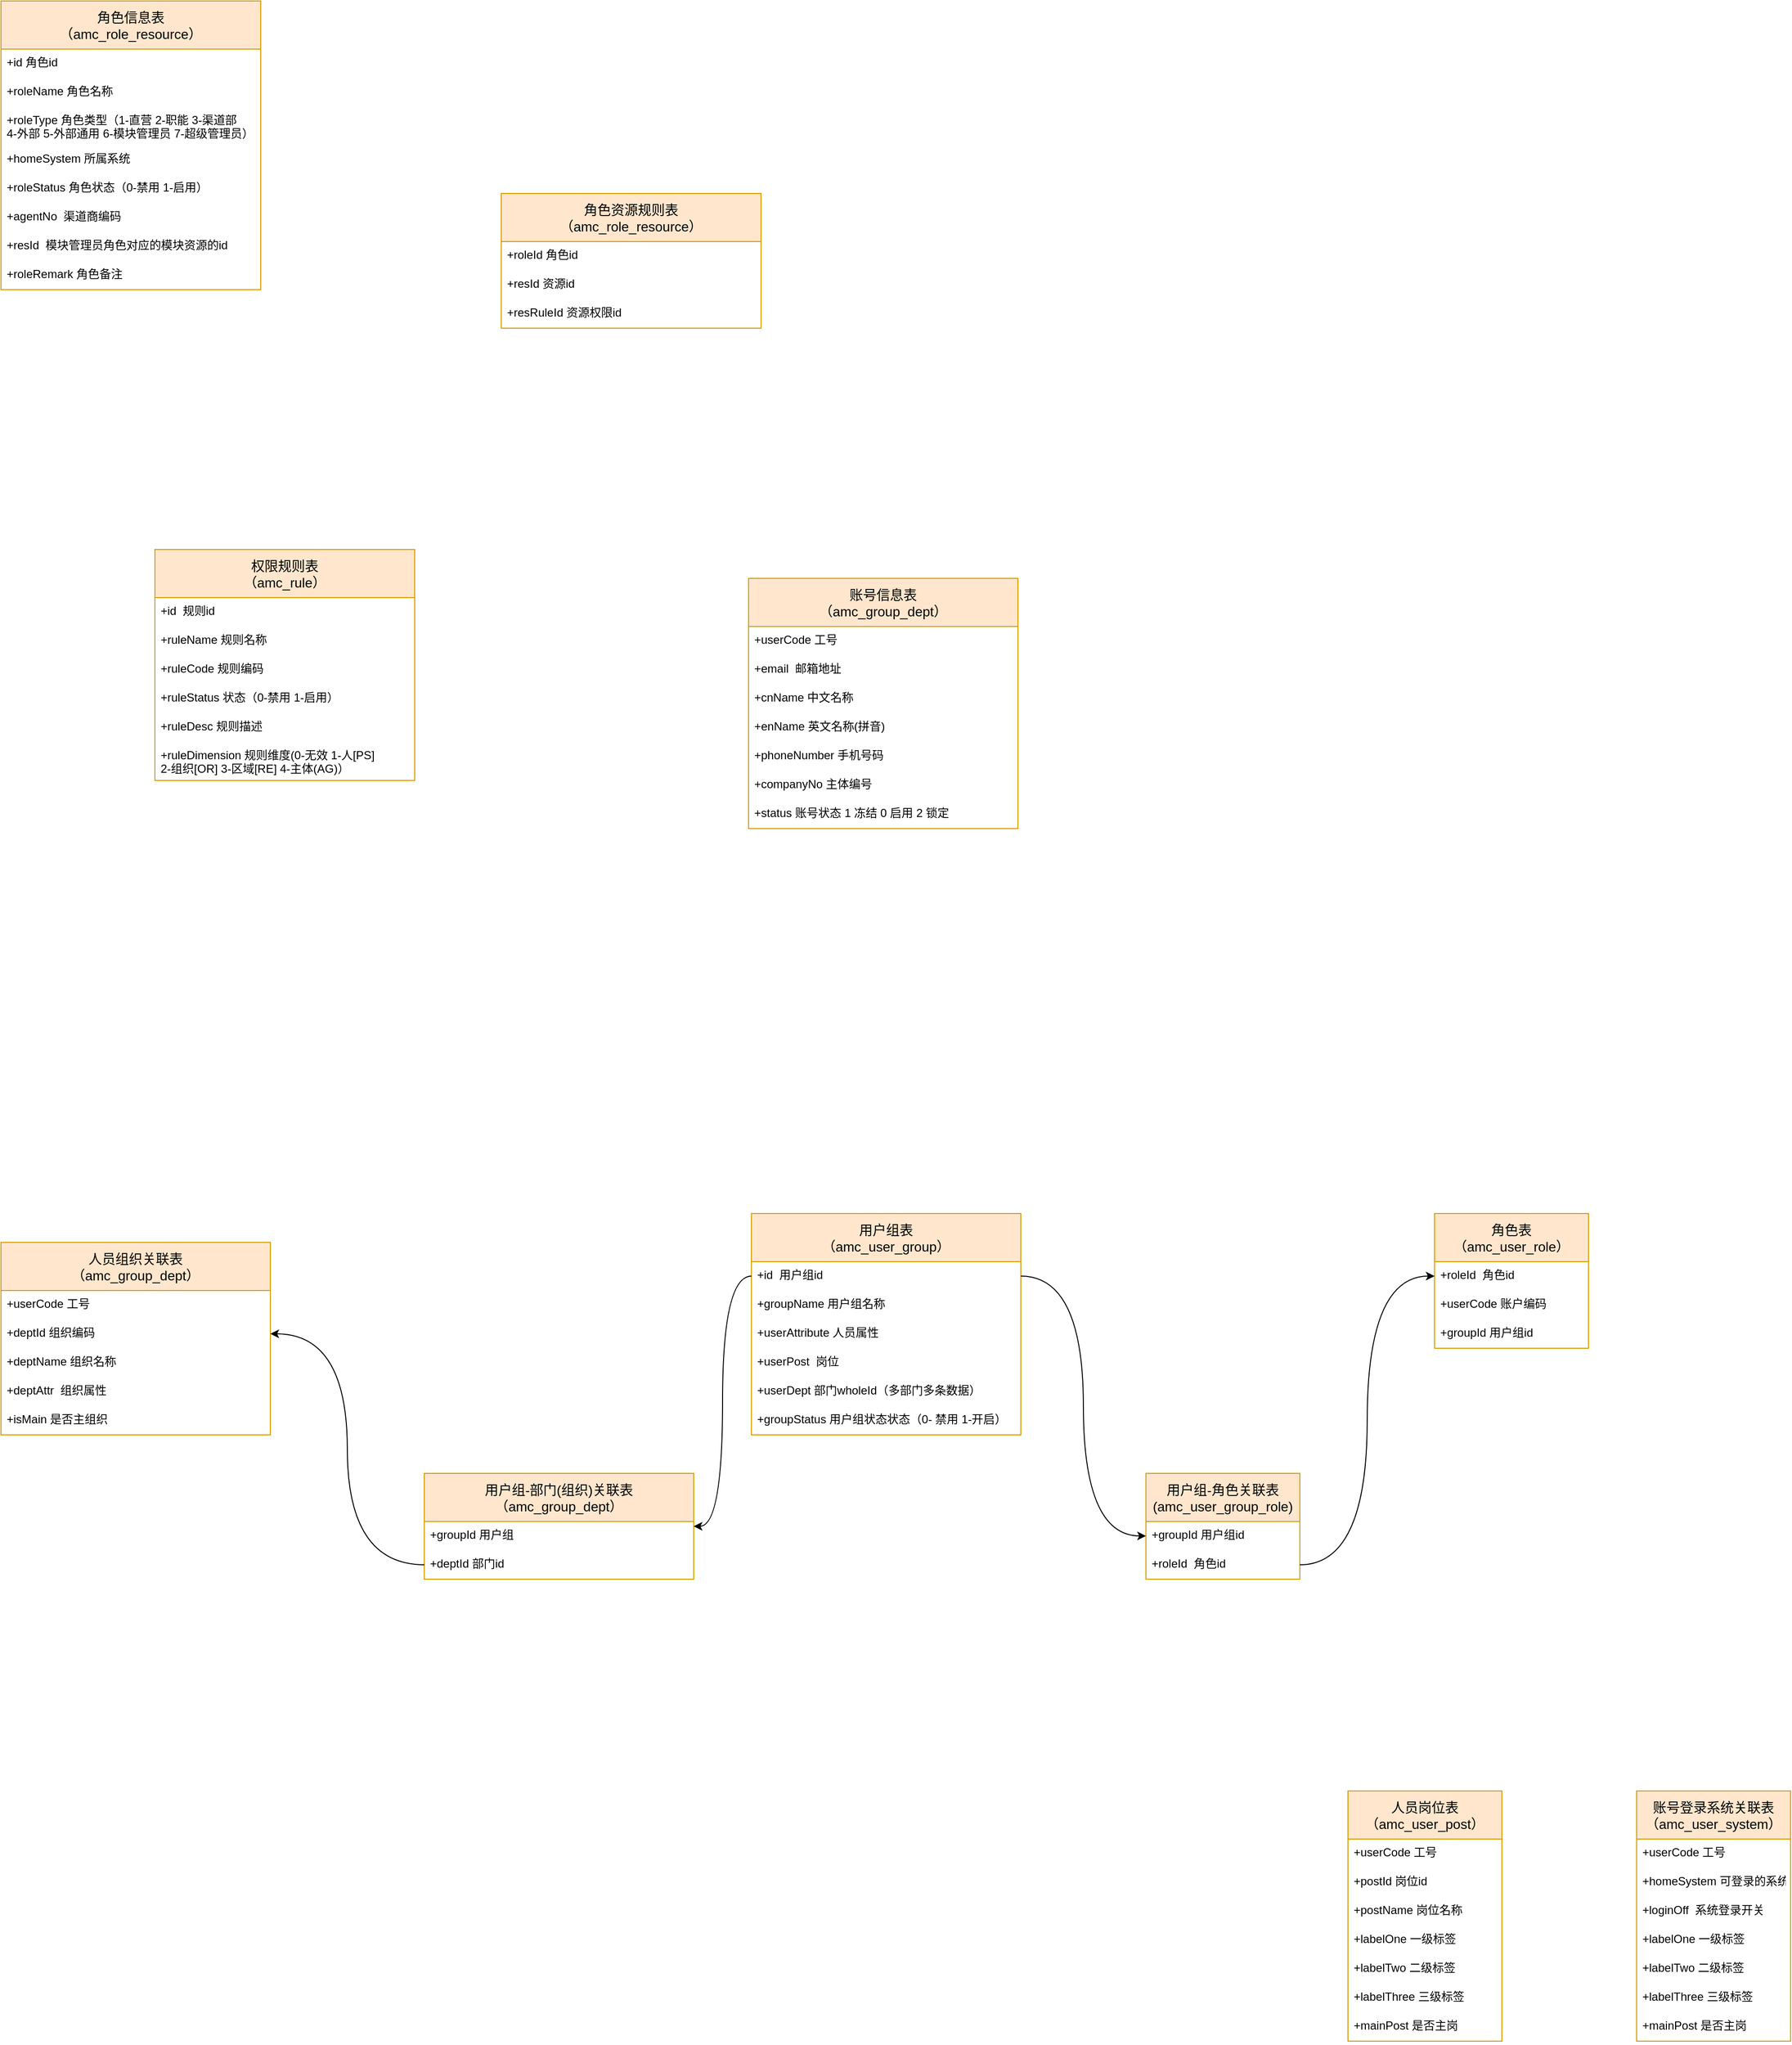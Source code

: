 <mxfile version="20.6.2" type="github"><diagram id="-9A7kYpHKUTulMZGhSV-" name="第 1 页"><mxGraphModel dx="2423" dy="2750" grid="1" gridSize="10" guides="1" tooltips="1" connect="1" arrows="1" fold="1" page="1" pageScale="1" pageWidth="827" pageHeight="1169" math="0" shadow="0"><root><mxCell id="0"/><mxCell id="1" parent="0"/><mxCell id="b-EaO_gphr59r_hB4Qln-1" value="角色表&#10;（amc_user_role）" style="swimlane;fontStyle=0;childLayout=stackLayout;horizontal=1;startSize=50;horizontalStack=0;resizeParent=1;resizeParentMax=0;resizeLast=0;collapsible=1;marginBottom=0;align=center;fontSize=14;fillColor=#ffe6cc;strokeColor=#d79b00;" parent="1" vertex="1"><mxGeometry x="160" y="-320" width="160" height="140" as="geometry"/></mxCell><mxCell id="b-EaO_gphr59r_hB4Qln-7" value="+roleId  角色id" style="text;strokeColor=none;fillColor=none;spacingLeft=4;spacingRight=4;overflow=hidden;rotatable=0;points=[[0,0.5],[1,0.5]];portConstraint=eastwest;fontSize=12;" parent="b-EaO_gphr59r_hB4Qln-1" vertex="1"><mxGeometry y="50" width="160" height="30" as="geometry"/></mxCell><mxCell id="b-EaO_gphr59r_hB4Qln-2" value="+userCode 账户编码" style="text;strokeColor=none;fillColor=none;spacingLeft=4;spacingRight=4;overflow=hidden;rotatable=0;points=[[0,0.5],[1,0.5]];portConstraint=eastwest;fontSize=12;" parent="b-EaO_gphr59r_hB4Qln-1" vertex="1"><mxGeometry y="80" width="160" height="30" as="geometry"/></mxCell><mxCell id="b-EaO_gphr59r_hB4Qln-12" value="+groupId 用户组id" style="text;strokeColor=none;fillColor=none;spacingLeft=4;spacingRight=4;overflow=hidden;rotatable=0;points=[[0,0.5],[1,0.5]];portConstraint=eastwest;fontSize=12;" parent="b-EaO_gphr59r_hB4Qln-1" vertex="1"><mxGeometry y="110" width="160" height="30" as="geometry"/></mxCell><mxCell id="DFz6cAXaERrvMMqx2b_M-1" value="人员岗位表&#10;（amc_user_post）" style="swimlane;fontStyle=0;childLayout=stackLayout;horizontal=1;startSize=50;horizontalStack=0;resizeParent=1;resizeParentMax=0;resizeLast=0;collapsible=1;marginBottom=0;align=center;fontSize=14;fillColor=#ffe6cc;strokeColor=#d79b00;" vertex="1" parent="1"><mxGeometry x="70" y="280" width="160" height="260" as="geometry"/></mxCell><mxCell id="DFz6cAXaERrvMMqx2b_M-2" value="+userCode 工号" style="text;strokeColor=none;fillColor=none;spacingLeft=4;spacingRight=4;overflow=hidden;rotatable=0;points=[[0,0.5],[1,0.5]];portConstraint=eastwest;fontSize=12;" vertex="1" parent="DFz6cAXaERrvMMqx2b_M-1"><mxGeometry y="50" width="160" height="30" as="geometry"/></mxCell><mxCell id="DFz6cAXaERrvMMqx2b_M-3" value="+postId 岗位id" style="text;strokeColor=none;fillColor=none;spacingLeft=4;spacingRight=4;overflow=hidden;rotatable=0;points=[[0,0.5],[1,0.5]];portConstraint=eastwest;fontSize=12;" vertex="1" parent="DFz6cAXaERrvMMqx2b_M-1"><mxGeometry y="80" width="160" height="30" as="geometry"/></mxCell><mxCell id="DFz6cAXaERrvMMqx2b_M-4" value="+postName 岗位名称" style="text;strokeColor=none;fillColor=none;spacingLeft=4;spacingRight=4;overflow=hidden;rotatable=0;points=[[0,0.5],[1,0.5]];portConstraint=eastwest;fontSize=12;" vertex="1" parent="DFz6cAXaERrvMMqx2b_M-1"><mxGeometry y="110" width="160" height="30" as="geometry"/></mxCell><mxCell id="DFz6cAXaERrvMMqx2b_M-5" value="+labelOne 一级标签" style="text;strokeColor=none;fillColor=none;spacingLeft=4;spacingRight=4;overflow=hidden;rotatable=0;points=[[0,0.5],[1,0.5]];portConstraint=eastwest;fontSize=12;" vertex="1" parent="DFz6cAXaERrvMMqx2b_M-1"><mxGeometry y="140" width="160" height="30" as="geometry"/></mxCell><mxCell id="DFz6cAXaERrvMMqx2b_M-6" value="+labelTwo 二级标签" style="text;strokeColor=none;fillColor=none;spacingLeft=4;spacingRight=4;overflow=hidden;rotatable=0;points=[[0,0.5],[1,0.5]];portConstraint=eastwest;fontSize=12;" vertex="1" parent="DFz6cAXaERrvMMqx2b_M-1"><mxGeometry y="170" width="160" height="30" as="geometry"/></mxCell><mxCell id="DFz6cAXaERrvMMqx2b_M-8" value="+labelThree 三级标签" style="text;strokeColor=none;fillColor=none;spacingLeft=4;spacingRight=4;overflow=hidden;rotatable=0;points=[[0,0.5],[1,0.5]];portConstraint=eastwest;fontSize=12;" vertex="1" parent="DFz6cAXaERrvMMqx2b_M-1"><mxGeometry y="200" width="160" height="30" as="geometry"/></mxCell><mxCell id="DFz6cAXaERrvMMqx2b_M-7" value="+mainPost 是否主岗" style="text;strokeColor=none;fillColor=none;spacingLeft=4;spacingRight=4;overflow=hidden;rotatable=0;points=[[0,0.5],[1,0.5]];portConstraint=eastwest;fontSize=12;" vertex="1" parent="DFz6cAXaERrvMMqx2b_M-1"><mxGeometry y="230" width="160" height="30" as="geometry"/></mxCell><mxCell id="DFz6cAXaERrvMMqx2b_M-9" value="账号登录系统关联表&#10;（amc_user_system）" style="swimlane;fontStyle=0;childLayout=stackLayout;horizontal=1;startSize=50;horizontalStack=0;resizeParent=1;resizeParentMax=0;resizeLast=0;collapsible=1;marginBottom=0;align=center;fontSize=14;fillColor=#ffe6cc;strokeColor=#d79b00;" vertex="1" parent="1"><mxGeometry x="370" y="280" width="160" height="260" as="geometry"/></mxCell><mxCell id="DFz6cAXaERrvMMqx2b_M-10" value="+userCode 工号" style="text;strokeColor=none;fillColor=none;spacingLeft=4;spacingRight=4;overflow=hidden;rotatable=0;points=[[0,0.5],[1,0.5]];portConstraint=eastwest;fontSize=12;" vertex="1" parent="DFz6cAXaERrvMMqx2b_M-9"><mxGeometry y="50" width="160" height="30" as="geometry"/></mxCell><mxCell id="DFz6cAXaERrvMMqx2b_M-11" value="+homeSystem 可登录的系统" style="text;strokeColor=none;fillColor=none;spacingLeft=4;spacingRight=4;overflow=hidden;rotatable=0;points=[[0,0.5],[1,0.5]];portConstraint=eastwest;fontSize=12;" vertex="1" parent="DFz6cAXaERrvMMqx2b_M-9"><mxGeometry y="80" width="160" height="30" as="geometry"/></mxCell><mxCell id="DFz6cAXaERrvMMqx2b_M-12" value="+loginOff  系统登录开关" style="text;strokeColor=none;fillColor=none;spacingLeft=4;spacingRight=4;overflow=hidden;rotatable=0;points=[[0,0.5],[1,0.5]];portConstraint=eastwest;fontSize=12;" vertex="1" parent="DFz6cAXaERrvMMqx2b_M-9"><mxGeometry y="110" width="160" height="30" as="geometry"/></mxCell><mxCell id="DFz6cAXaERrvMMqx2b_M-13" value="+labelOne 一级标签" style="text;strokeColor=none;fillColor=none;spacingLeft=4;spacingRight=4;overflow=hidden;rotatable=0;points=[[0,0.5],[1,0.5]];portConstraint=eastwest;fontSize=12;" vertex="1" parent="DFz6cAXaERrvMMqx2b_M-9"><mxGeometry y="140" width="160" height="30" as="geometry"/></mxCell><mxCell id="DFz6cAXaERrvMMqx2b_M-14" value="+labelTwo 二级标签" style="text;strokeColor=none;fillColor=none;spacingLeft=4;spacingRight=4;overflow=hidden;rotatable=0;points=[[0,0.5],[1,0.5]];portConstraint=eastwest;fontSize=12;" vertex="1" parent="DFz6cAXaERrvMMqx2b_M-9"><mxGeometry y="170" width="160" height="30" as="geometry"/></mxCell><mxCell id="DFz6cAXaERrvMMqx2b_M-15" value="+labelThree 三级标签" style="text;strokeColor=none;fillColor=none;spacingLeft=4;spacingRight=4;overflow=hidden;rotatable=0;points=[[0,0.5],[1,0.5]];portConstraint=eastwest;fontSize=12;" vertex="1" parent="DFz6cAXaERrvMMqx2b_M-9"><mxGeometry y="200" width="160" height="30" as="geometry"/></mxCell><mxCell id="DFz6cAXaERrvMMqx2b_M-16" value="+mainPost 是否主岗" style="text;strokeColor=none;fillColor=none;spacingLeft=4;spacingRight=4;overflow=hidden;rotatable=0;points=[[0,0.5],[1,0.5]];portConstraint=eastwest;fontSize=12;" vertex="1" parent="DFz6cAXaERrvMMqx2b_M-9"><mxGeometry y="230" width="160" height="30" as="geometry"/></mxCell><mxCell id="DFz6cAXaERrvMMqx2b_M-17" value="用户组-角色关联表&#10;(amc_user_group_role)" style="swimlane;fontStyle=0;childLayout=stackLayout;horizontal=1;startSize=50;horizontalStack=0;resizeParent=1;resizeParentMax=0;resizeLast=0;collapsible=1;marginBottom=0;align=center;fontSize=14;fillColor=#ffe6cc;strokeColor=#d79b00;" vertex="1" parent="1"><mxGeometry x="-140" y="-50" width="160" height="110" as="geometry"/></mxCell><mxCell id="DFz6cAXaERrvMMqx2b_M-18" value="+groupId 用户组id" style="text;strokeColor=none;fillColor=none;spacingLeft=4;spacingRight=4;overflow=hidden;rotatable=0;points=[[0,0.5],[1,0.5]];portConstraint=eastwest;fontSize=12;" vertex="1" parent="DFz6cAXaERrvMMqx2b_M-17"><mxGeometry y="50" width="160" height="30" as="geometry"/></mxCell><mxCell id="DFz6cAXaERrvMMqx2b_M-19" value="+roleId  角色id" style="text;strokeColor=none;fillColor=none;spacingLeft=4;spacingRight=4;overflow=hidden;rotatable=0;points=[[0,0.5],[1,0.5]];portConstraint=eastwest;fontSize=12;" vertex="1" parent="DFz6cAXaERrvMMqx2b_M-17"><mxGeometry y="80" width="160" height="30" as="geometry"/></mxCell><mxCell id="DFz6cAXaERrvMMqx2b_M-25" value="用户组表&#10;（amc_user_group）" style="swimlane;fontStyle=0;childLayout=stackLayout;horizontal=1;startSize=50;horizontalStack=0;resizeParent=1;resizeParentMax=0;resizeLast=0;collapsible=1;marginBottom=0;align=center;fontSize=14;fillColor=#ffe6cc;strokeColor=#d79b00;" vertex="1" parent="1"><mxGeometry x="-550" y="-320" width="280" height="230" as="geometry"/></mxCell><mxCell id="DFz6cAXaERrvMMqx2b_M-55" value="+id  用户组id" style="text;strokeColor=none;fillColor=none;spacingLeft=4;spacingRight=4;overflow=hidden;rotatable=0;points=[[0,0.5],[1,0.5]];portConstraint=eastwest;fontSize=12;" vertex="1" parent="DFz6cAXaERrvMMqx2b_M-25"><mxGeometry y="50" width="280" height="30" as="geometry"/></mxCell><mxCell id="DFz6cAXaERrvMMqx2b_M-26" value="+groupName 用户组名称" style="text;strokeColor=none;fillColor=none;spacingLeft=4;spacingRight=4;overflow=hidden;rotatable=0;points=[[0,0.5],[1,0.5]];portConstraint=eastwest;fontSize=12;" vertex="1" parent="DFz6cAXaERrvMMqx2b_M-25"><mxGeometry y="80" width="280" height="30" as="geometry"/></mxCell><mxCell id="DFz6cAXaERrvMMqx2b_M-27" value="+userAttribute 人员属性" style="text;strokeColor=none;fillColor=none;spacingLeft=4;spacingRight=4;overflow=hidden;rotatable=0;points=[[0,0.5],[1,0.5]];portConstraint=eastwest;fontSize=12;" vertex="1" parent="DFz6cAXaERrvMMqx2b_M-25"><mxGeometry y="110" width="280" height="30" as="geometry"/></mxCell><mxCell id="DFz6cAXaERrvMMqx2b_M-28" value="+userPost  岗位" style="text;strokeColor=none;fillColor=none;spacingLeft=4;spacingRight=4;overflow=hidden;rotatable=0;points=[[0,0.5],[1,0.5]];portConstraint=eastwest;fontSize=12;" vertex="1" parent="DFz6cAXaERrvMMqx2b_M-25"><mxGeometry y="140" width="280" height="30" as="geometry"/></mxCell><mxCell id="DFz6cAXaERrvMMqx2b_M-29" value="+userDept 部门wholeId（多部门多条数据）" style="text;strokeColor=none;fillColor=none;spacingLeft=4;spacingRight=4;overflow=hidden;rotatable=0;points=[[0,0.5],[1,0.5]];portConstraint=eastwest;fontSize=12;" vertex="1" parent="DFz6cAXaERrvMMqx2b_M-25"><mxGeometry y="170" width="280" height="30" as="geometry"/></mxCell><mxCell id="DFz6cAXaERrvMMqx2b_M-31" value="+groupStatus 用户组状态状态（0- 禁用 1-开启）" style="text;strokeColor=none;fillColor=none;spacingLeft=4;spacingRight=4;overflow=hidden;rotatable=0;points=[[0,0.5],[1,0.5]];portConstraint=eastwest;fontSize=12;" vertex="1" parent="DFz6cAXaERrvMMqx2b_M-25"><mxGeometry y="200" width="280" height="30" as="geometry"/></mxCell><mxCell id="DFz6cAXaERrvMMqx2b_M-32" value="用户组-部门(组织)关联表&#10;（amc_group_dept）" style="swimlane;fontStyle=0;childLayout=stackLayout;horizontal=1;startSize=50;horizontalStack=0;resizeParent=1;resizeParentMax=0;resizeLast=0;collapsible=1;marginBottom=0;align=center;fontSize=14;fillColor=#ffe6cc;strokeColor=#d79b00;" vertex="1" parent="1"><mxGeometry x="-890" y="-50" width="280" height="110" as="geometry"/></mxCell><mxCell id="DFz6cAXaERrvMMqx2b_M-33" value="+groupId 用户组" style="text;strokeColor=none;fillColor=none;spacingLeft=4;spacingRight=4;overflow=hidden;rotatable=0;points=[[0,0.5],[1,0.5]];portConstraint=eastwest;fontSize=12;" vertex="1" parent="DFz6cAXaERrvMMqx2b_M-32"><mxGeometry y="50" width="280" height="30" as="geometry"/></mxCell><mxCell id="DFz6cAXaERrvMMqx2b_M-34" value="+deptId 部门id" style="text;strokeColor=none;fillColor=none;spacingLeft=4;spacingRight=4;overflow=hidden;rotatable=0;points=[[0,0.5],[1,0.5]];portConstraint=eastwest;fontSize=12;" vertex="1" parent="DFz6cAXaERrvMMqx2b_M-32"><mxGeometry y="80" width="280" height="30" as="geometry"/></mxCell><mxCell id="DFz6cAXaERrvMMqx2b_M-38" value="人员组织关联表&#10;（amc_group_dept）" style="swimlane;fontStyle=0;childLayout=stackLayout;horizontal=1;startSize=50;horizontalStack=0;resizeParent=1;resizeParentMax=0;resizeLast=0;collapsible=1;marginBottom=0;align=center;fontSize=14;fillColor=#ffe6cc;strokeColor=#d79b00;" vertex="1" parent="1"><mxGeometry x="-1330" y="-290" width="280" height="200" as="geometry"/></mxCell><mxCell id="DFz6cAXaERrvMMqx2b_M-39" value="+userCode 工号" style="text;strokeColor=none;fillColor=none;spacingLeft=4;spacingRight=4;overflow=hidden;rotatable=0;points=[[0,0.5],[1,0.5]];portConstraint=eastwest;fontSize=12;" vertex="1" parent="DFz6cAXaERrvMMqx2b_M-38"><mxGeometry y="50" width="280" height="30" as="geometry"/></mxCell><mxCell id="DFz6cAXaERrvMMqx2b_M-40" value="+deptId 组织编码" style="text;strokeColor=none;fillColor=none;spacingLeft=4;spacingRight=4;overflow=hidden;rotatable=0;points=[[0,0.5],[1,0.5]];portConstraint=eastwest;fontSize=12;" vertex="1" parent="DFz6cAXaERrvMMqx2b_M-38"><mxGeometry y="80" width="280" height="30" as="geometry"/></mxCell><mxCell id="DFz6cAXaERrvMMqx2b_M-44" value="+deptName 组织名称" style="text;strokeColor=none;fillColor=none;spacingLeft=4;spacingRight=4;overflow=hidden;rotatable=0;points=[[0,0.5],[1,0.5]];portConstraint=eastwest;fontSize=12;" vertex="1" parent="DFz6cAXaERrvMMqx2b_M-38"><mxGeometry y="110" width="280" height="30" as="geometry"/></mxCell><mxCell id="DFz6cAXaERrvMMqx2b_M-46" value="+deptAttr  组织属性" style="text;strokeColor=none;fillColor=none;spacingLeft=4;spacingRight=4;overflow=hidden;rotatable=0;points=[[0,0.5],[1,0.5]];portConstraint=eastwest;fontSize=12;" vertex="1" parent="DFz6cAXaERrvMMqx2b_M-38"><mxGeometry y="140" width="280" height="30" as="geometry"/></mxCell><mxCell id="DFz6cAXaERrvMMqx2b_M-45" value="+isMain 是否主组织" style="text;strokeColor=none;fillColor=none;spacingLeft=4;spacingRight=4;overflow=hidden;rotatable=0;points=[[0,0.5],[1,0.5]];portConstraint=eastwest;fontSize=12;" vertex="1" parent="DFz6cAXaERrvMMqx2b_M-38"><mxGeometry y="170" width="280" height="30" as="geometry"/></mxCell><mxCell id="DFz6cAXaERrvMMqx2b_M-47" value="账号信息表&#10;（amc_group_dept）" style="swimlane;fontStyle=0;childLayout=stackLayout;horizontal=1;startSize=50;horizontalStack=0;resizeParent=1;resizeParentMax=0;resizeLast=0;collapsible=1;marginBottom=0;align=center;fontSize=14;fillColor=#ffe6cc;strokeColor=#d79b00;" vertex="1" parent="1"><mxGeometry x="-553" y="-980" width="280" height="260" as="geometry"/></mxCell><mxCell id="DFz6cAXaERrvMMqx2b_M-48" value="+userCode 工号" style="text;strokeColor=none;fillColor=none;spacingLeft=4;spacingRight=4;overflow=hidden;rotatable=0;points=[[0,0.5],[1,0.5]];portConstraint=eastwest;fontSize=12;" vertex="1" parent="DFz6cAXaERrvMMqx2b_M-47"><mxGeometry y="50" width="280" height="30" as="geometry"/></mxCell><mxCell id="DFz6cAXaERrvMMqx2b_M-49" value="+email  邮箱地址" style="text;strokeColor=none;fillColor=none;spacingLeft=4;spacingRight=4;overflow=hidden;rotatable=0;points=[[0,0.5],[1,0.5]];portConstraint=eastwest;fontSize=12;" vertex="1" parent="DFz6cAXaERrvMMqx2b_M-47"><mxGeometry y="80" width="280" height="30" as="geometry"/></mxCell><mxCell id="DFz6cAXaERrvMMqx2b_M-50" value="+cnName 中文名称" style="text;strokeColor=none;fillColor=none;spacingLeft=4;spacingRight=4;overflow=hidden;rotatable=0;points=[[0,0.5],[1,0.5]];portConstraint=eastwest;fontSize=12;" vertex="1" parent="DFz6cAXaERrvMMqx2b_M-47"><mxGeometry y="110" width="280" height="30" as="geometry"/></mxCell><mxCell id="DFz6cAXaERrvMMqx2b_M-51" value="+enName 英文名称(拼音)" style="text;strokeColor=none;fillColor=none;spacingLeft=4;spacingRight=4;overflow=hidden;rotatable=0;points=[[0,0.5],[1,0.5]];portConstraint=eastwest;fontSize=12;" vertex="1" parent="DFz6cAXaERrvMMqx2b_M-47"><mxGeometry y="140" width="280" height="30" as="geometry"/></mxCell><mxCell id="DFz6cAXaERrvMMqx2b_M-52" value="+phoneNumber 手机号码" style="text;strokeColor=none;fillColor=none;spacingLeft=4;spacingRight=4;overflow=hidden;rotatable=0;points=[[0,0.5],[1,0.5]];portConstraint=eastwest;fontSize=12;" vertex="1" parent="DFz6cAXaERrvMMqx2b_M-47"><mxGeometry y="170" width="280" height="30" as="geometry"/></mxCell><mxCell id="DFz6cAXaERrvMMqx2b_M-53" value="+companyNo 主体编号" style="text;strokeColor=none;fillColor=none;spacingLeft=4;spacingRight=4;overflow=hidden;rotatable=0;points=[[0,0.5],[1,0.5]];portConstraint=eastwest;fontSize=12;" vertex="1" parent="DFz6cAXaERrvMMqx2b_M-47"><mxGeometry y="200" width="280" height="30" as="geometry"/></mxCell><mxCell id="DFz6cAXaERrvMMqx2b_M-54" value="+status 账号状态 1 冻结 0 启用 2 锁定" style="text;strokeColor=none;fillColor=none;spacingLeft=4;spacingRight=4;overflow=hidden;rotatable=0;points=[[0,0.5],[1,0.5]];portConstraint=eastwest;fontSize=12;" vertex="1" parent="DFz6cAXaERrvMMqx2b_M-47"><mxGeometry y="230" width="280" height="30" as="geometry"/></mxCell><mxCell id="DFz6cAXaERrvMMqx2b_M-56" style="edgeStyle=orthogonalEdgeStyle;curved=1;rounded=0;orthogonalLoop=1;jettySize=auto;html=1;exitX=1;exitY=0.5;exitDx=0;exitDy=0;entryX=0;entryY=0.5;entryDx=0;entryDy=0;" edge="1" parent="1" source="DFz6cAXaERrvMMqx2b_M-55" target="DFz6cAXaERrvMMqx2b_M-18"><mxGeometry relative="1" as="geometry"/></mxCell><mxCell id="DFz6cAXaERrvMMqx2b_M-57" style="edgeStyle=orthogonalEdgeStyle;curved=1;rounded=0;orthogonalLoop=1;jettySize=auto;html=1;exitX=1;exitY=0.5;exitDx=0;exitDy=0;entryX=0;entryY=0.5;entryDx=0;entryDy=0;" edge="1" parent="1" source="DFz6cAXaERrvMMqx2b_M-19" target="b-EaO_gphr59r_hB4Qln-7"><mxGeometry relative="1" as="geometry"><mxPoint x="90" y="-150" as="targetPoint"/></mxGeometry></mxCell><mxCell id="DFz6cAXaERrvMMqx2b_M-59" style="edgeStyle=orthogonalEdgeStyle;curved=1;rounded=0;orthogonalLoop=1;jettySize=auto;html=1;exitX=0;exitY=0.5;exitDx=0;exitDy=0;entryX=1;entryY=0.5;entryDx=0;entryDy=0;" edge="1" parent="1" source="DFz6cAXaERrvMMqx2b_M-55" target="DFz6cAXaERrvMMqx2b_M-32"><mxGeometry relative="1" as="geometry"/></mxCell><mxCell id="DFz6cAXaERrvMMqx2b_M-60" style="edgeStyle=orthogonalEdgeStyle;curved=1;rounded=0;orthogonalLoop=1;jettySize=auto;html=1;exitX=0;exitY=0.5;exitDx=0;exitDy=0;entryX=1;entryY=0.5;entryDx=0;entryDy=0;" edge="1" parent="1" source="DFz6cAXaERrvMMqx2b_M-34" target="DFz6cAXaERrvMMqx2b_M-40"><mxGeometry relative="1" as="geometry"/></mxCell><mxCell id="DFz6cAXaERrvMMqx2b_M-61" value="权限规则表&#10;（amc_rule）" style="swimlane;fontStyle=0;childLayout=stackLayout;horizontal=1;startSize=50;horizontalStack=0;resizeParent=1;resizeParentMax=0;resizeLast=0;collapsible=1;marginBottom=0;align=center;fontSize=14;fillColor=#ffe6cc;strokeColor=#d79b00;" vertex="1" parent="1"><mxGeometry x="-1170" y="-1010" width="270" height="240" as="geometry"/></mxCell><mxCell id="DFz6cAXaERrvMMqx2b_M-69" value="+id  规则id" style="text;strokeColor=none;fillColor=none;spacingLeft=4;spacingRight=4;overflow=hidden;rotatable=0;points=[[0,0.5],[1,0.5]];portConstraint=eastwest;fontSize=12;" vertex="1" parent="DFz6cAXaERrvMMqx2b_M-61"><mxGeometry y="50" width="270" height="30" as="geometry"/></mxCell><mxCell id="DFz6cAXaERrvMMqx2b_M-62" value="+ruleName 规则名称" style="text;strokeColor=none;fillColor=none;spacingLeft=4;spacingRight=4;overflow=hidden;rotatable=0;points=[[0,0.5],[1,0.5]];portConstraint=eastwest;fontSize=12;" vertex="1" parent="DFz6cAXaERrvMMqx2b_M-61"><mxGeometry y="80" width="270" height="30" as="geometry"/></mxCell><mxCell id="DFz6cAXaERrvMMqx2b_M-63" value="+ruleCode 规则编码" style="text;strokeColor=none;fillColor=none;spacingLeft=4;spacingRight=4;overflow=hidden;rotatable=0;points=[[0,0.5],[1,0.5]];portConstraint=eastwest;fontSize=12;" vertex="1" parent="DFz6cAXaERrvMMqx2b_M-61"><mxGeometry y="110" width="270" height="30" as="geometry"/></mxCell><mxCell id="DFz6cAXaERrvMMqx2b_M-64" value="+ruleStatus 状态（0-禁用 1-启用）" style="text;strokeColor=none;fillColor=none;spacingLeft=4;spacingRight=4;overflow=hidden;rotatable=0;points=[[0,0.5],[1,0.5]];portConstraint=eastwest;fontSize=12;" vertex="1" parent="DFz6cAXaERrvMMqx2b_M-61"><mxGeometry y="140" width="270" height="30" as="geometry"/></mxCell><mxCell id="DFz6cAXaERrvMMqx2b_M-65" value="+ruleDesc 规则描述" style="text;strokeColor=none;fillColor=none;spacingLeft=4;spacingRight=4;overflow=hidden;rotatable=0;points=[[0,0.5],[1,0.5]];portConstraint=eastwest;fontSize=12;" vertex="1" parent="DFz6cAXaERrvMMqx2b_M-61"><mxGeometry y="170" width="270" height="30" as="geometry"/></mxCell><mxCell id="DFz6cAXaERrvMMqx2b_M-66" value="+ruleDimension 规则维度(0-无效 1-人[PS] &#10;2-组织[OR] 3-区域[RE] 4-主体(AG)）" style="text;strokeColor=none;fillColor=none;spacingLeft=4;spacingRight=4;overflow=hidden;rotatable=0;points=[[0,0.5],[1,0.5]];portConstraint=eastwest;fontSize=12;" vertex="1" parent="DFz6cAXaERrvMMqx2b_M-61"><mxGeometry y="200" width="270" height="40" as="geometry"/></mxCell><mxCell id="DFz6cAXaERrvMMqx2b_M-70" value="角色资源规则表&#10;（amc_role_resource）" style="swimlane;fontStyle=0;childLayout=stackLayout;horizontal=1;startSize=50;horizontalStack=0;resizeParent=1;resizeParentMax=0;resizeLast=0;collapsible=1;marginBottom=0;align=center;fontSize=14;fillColor=#ffe6cc;strokeColor=#d79b00;" vertex="1" parent="1"><mxGeometry x="-810" y="-1380" width="270" height="140" as="geometry"/></mxCell><mxCell id="DFz6cAXaERrvMMqx2b_M-71" value="+roleId 角色id" style="text;strokeColor=none;fillColor=none;spacingLeft=4;spacingRight=4;overflow=hidden;rotatable=0;points=[[0,0.5],[1,0.5]];portConstraint=eastwest;fontSize=12;" vertex="1" parent="DFz6cAXaERrvMMqx2b_M-70"><mxGeometry y="50" width="270" height="30" as="geometry"/></mxCell><mxCell id="DFz6cAXaERrvMMqx2b_M-72" value="+resId 资源id" style="text;strokeColor=none;fillColor=none;spacingLeft=4;spacingRight=4;overflow=hidden;rotatable=0;points=[[0,0.5],[1,0.5]];portConstraint=eastwest;fontSize=12;" vertex="1" parent="DFz6cAXaERrvMMqx2b_M-70"><mxGeometry y="80" width="270" height="30" as="geometry"/></mxCell><mxCell id="DFz6cAXaERrvMMqx2b_M-73" value="+resRuleId 资源权限id" style="text;strokeColor=none;fillColor=none;spacingLeft=4;spacingRight=4;overflow=hidden;rotatable=0;points=[[0,0.5],[1,0.5]];portConstraint=eastwest;fontSize=12;" vertex="1" parent="DFz6cAXaERrvMMqx2b_M-70"><mxGeometry y="110" width="270" height="30" as="geometry"/></mxCell><mxCell id="DFz6cAXaERrvMMqx2b_M-77" value="角色信息表&#10;（amc_role_resource）" style="swimlane;fontStyle=0;childLayout=stackLayout;horizontal=1;startSize=50;horizontalStack=0;resizeParent=1;resizeParentMax=0;resizeLast=0;collapsible=1;marginBottom=0;align=center;fontSize=14;fillColor=#ffe6cc;strokeColor=#d79b00;" vertex="1" parent="1"><mxGeometry x="-1330" y="-1580" width="270" height="300" as="geometry"/></mxCell><mxCell id="DFz6cAXaERrvMMqx2b_M-78" value="+id 角色id" style="text;strokeColor=none;fillColor=none;spacingLeft=4;spacingRight=4;overflow=hidden;rotatable=0;points=[[0,0.5],[1,0.5]];portConstraint=eastwest;fontSize=12;" vertex="1" parent="DFz6cAXaERrvMMqx2b_M-77"><mxGeometry y="50" width="270" height="30" as="geometry"/></mxCell><mxCell id="DFz6cAXaERrvMMqx2b_M-79" value="+roleName 角色名称" style="text;strokeColor=none;fillColor=none;spacingLeft=4;spacingRight=4;overflow=hidden;rotatable=0;points=[[0,0.5],[1,0.5]];portConstraint=eastwest;fontSize=12;" vertex="1" parent="DFz6cAXaERrvMMqx2b_M-77"><mxGeometry y="80" width="270" height="30" as="geometry"/></mxCell><mxCell id="DFz6cAXaERrvMMqx2b_M-80" value="+roleType 角色类型（1-直营 2-职能 3-渠道部 &#10;4-外部 5-外部通用 6-模块管理员 7-超级管理员）" style="text;strokeColor=none;fillColor=none;spacingLeft=4;spacingRight=4;overflow=hidden;rotatable=0;points=[[0,0.5],[1,0.5]];portConstraint=eastwest;fontSize=12;" vertex="1" parent="DFz6cAXaERrvMMqx2b_M-77"><mxGeometry y="110" width="270" height="40" as="geometry"/></mxCell><mxCell id="DFz6cAXaERrvMMqx2b_M-82" value="+homeSystem 所属系统" style="text;strokeColor=none;fillColor=none;spacingLeft=4;spacingRight=4;overflow=hidden;rotatable=0;points=[[0,0.5],[1,0.5]];portConstraint=eastwest;fontSize=12;" vertex="1" parent="DFz6cAXaERrvMMqx2b_M-77"><mxGeometry y="150" width="270" height="30" as="geometry"/></mxCell><mxCell id="DFz6cAXaERrvMMqx2b_M-83" value="+roleStatus 角色状态（0-禁用 1-启用） " style="text;strokeColor=none;fillColor=none;spacingLeft=4;spacingRight=4;overflow=hidden;rotatable=0;points=[[0,0.5],[1,0.5]];portConstraint=eastwest;fontSize=12;" vertex="1" parent="DFz6cAXaERrvMMqx2b_M-77"><mxGeometry y="180" width="270" height="30" as="geometry"/></mxCell><mxCell id="DFz6cAXaERrvMMqx2b_M-84" value="+agentNo  渠道商编码" style="text;strokeColor=none;fillColor=none;spacingLeft=4;spacingRight=4;overflow=hidden;rotatable=0;points=[[0,0.5],[1,0.5]];portConstraint=eastwest;fontSize=12;" vertex="1" parent="DFz6cAXaERrvMMqx2b_M-77"><mxGeometry y="210" width="270" height="30" as="geometry"/></mxCell><mxCell id="DFz6cAXaERrvMMqx2b_M-85" value="+resId  模块管理员角色对应的模块资源的id" style="text;strokeColor=none;fillColor=none;spacingLeft=4;spacingRight=4;overflow=hidden;rotatable=0;points=[[0,0.5],[1,0.5]];portConstraint=eastwest;fontSize=12;" vertex="1" parent="DFz6cAXaERrvMMqx2b_M-77"><mxGeometry y="240" width="270" height="30" as="geometry"/></mxCell><mxCell id="DFz6cAXaERrvMMqx2b_M-86" value="+roleRemark 角色备注" style="text;strokeColor=none;fillColor=none;spacingLeft=4;spacingRight=4;overflow=hidden;rotatable=0;points=[[0,0.5],[1,0.5]];portConstraint=eastwest;fontSize=12;" vertex="1" parent="DFz6cAXaERrvMMqx2b_M-77"><mxGeometry y="270" width="270" height="30" as="geometry"/></mxCell></root></mxGraphModel></diagram></mxfile>